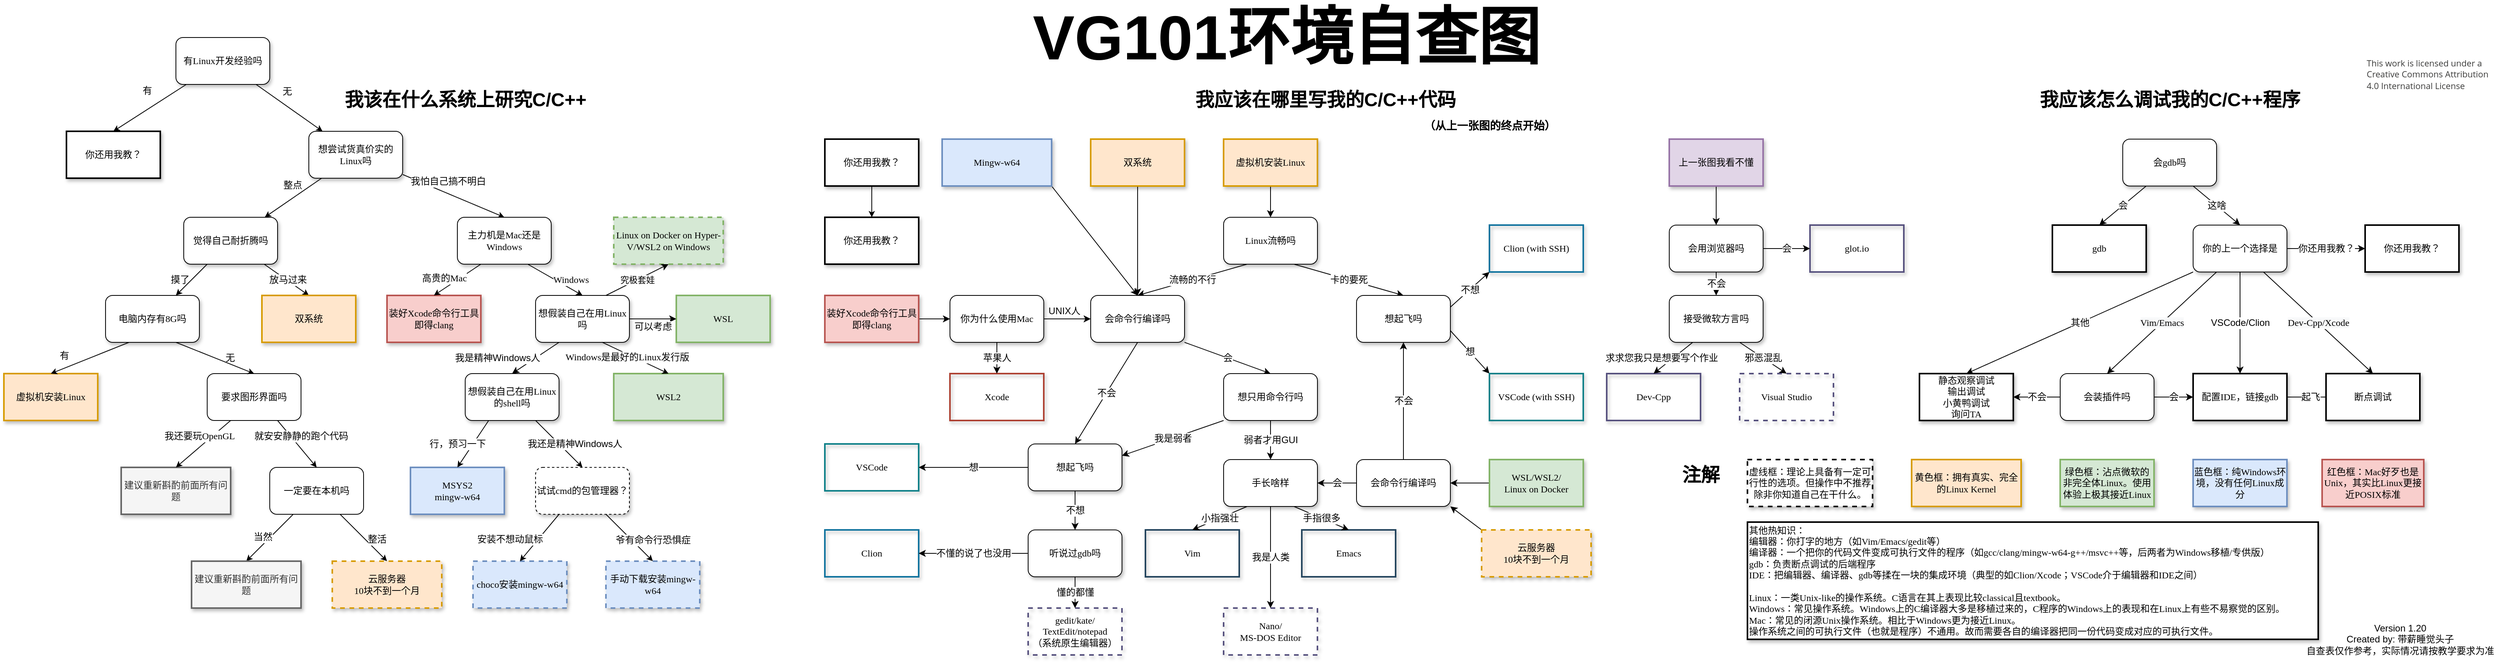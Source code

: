 <mxfile version="14.7.6" type="github">
  <diagram name="Page-1" id="10a91c8b-09ff-31b1-d368-03940ed4cc9e">
    <mxGraphModel dx="2062" dy="1162" grid="1" gridSize="10" guides="1" tooltips="1" connect="1" arrows="1" fold="1" page="1" pageScale="1" pageWidth="1100" pageHeight="850" background="none" math="0" shadow="0">
      <root>
        <mxCell id="0" />
        <mxCell id="1" parent="0" />
        <mxCell id="62893188c0fa7362-1" value="有Linux开发经验吗" style="whiteSpace=wrap;html=1;rounded=1;shadow=1;labelBackgroundColor=none;strokeWidth=1;fontFamily=Verdana;fontSize=12;align=center;" parent="1" vertex="1">
          <mxGeometry x="320" y="50" width="120" height="60" as="geometry" />
        </mxCell>
        <mxCell id="62893188c0fa7362-2" value="想尝试货真价实的Linux吗" style="whiteSpace=wrap;html=1;rounded=1;shadow=1;labelBackgroundColor=none;strokeWidth=1;fontFamily=Verdana;fontSize=12;align=center;" parent="1" vertex="1">
          <mxGeometry x="490" y="170" width="120" height="60" as="geometry" />
        </mxCell>
        <mxCell id="62893188c0fa7362-4" value="有" style="rounded=0;html=1;labelBackgroundColor=none;startArrow=none;startFill=0;startSize=5;endArrow=classic;endFill=1;endSize=5;jettySize=auto;orthogonalLoop=1;strokeWidth=1;fontFamily=Verdana;fontSize=12;entryX=0.5;entryY=0;entryDx=0;entryDy=0;" parent="1" source="62893188c0fa7362-1" target="62893188c0fa7362-10" edge="1">
          <mxGeometry x="-0.158" y="-20" relative="1" as="geometry">
            <mxPoint as="offset" />
            <mxPoint x="797.5" y="170" as="targetPoint" />
          </mxGeometry>
        </mxCell>
        <mxCell id="62893188c0fa7362-5" value="无" style="rounded=0;html=1;labelBackgroundColor=none;startArrow=none;startFill=0;startSize=5;endArrow=classic;endFill=1;endSize=5;jettySize=auto;orthogonalLoop=1;strokeWidth=1;fontFamily=Verdana;fontSize=12;" parent="1" source="62893188c0fa7362-1" target="62893188c0fa7362-2" edge="1">
          <mxGeometry x="-0.282" y="15" relative="1" as="geometry">
            <mxPoint as="offset" />
          </mxGeometry>
        </mxCell>
        <mxCell id="62893188c0fa7362-8" value="觉得自己耐折腾吗" style="whiteSpace=wrap;html=1;rounded=1;shadow=1;labelBackgroundColor=none;strokeWidth=1;fontFamily=Verdana;fontSize=12;align=center;" parent="1" vertex="1">
          <mxGeometry x="330" y="280" width="120" height="60" as="geometry" />
        </mxCell>
        <mxCell id="62893188c0fa7362-9" value="想假装自己在用Linux吗" style="whiteSpace=wrap;html=1;rounded=1;shadow=1;labelBackgroundColor=none;strokeWidth=1;fontFamily=Verdana;fontSize=12;align=center;" parent="1" vertex="1">
          <mxGeometry x="780" y="380" width="120" height="60" as="geometry" />
        </mxCell>
        <mxCell id="62893188c0fa7362-10" value="你还用我教？" style="whiteSpace=wrap;html=1;rounded=0;shadow=1;labelBackgroundColor=none;strokeWidth=2;fontFamily=Verdana;fontSize=12;align=center;" parent="1" vertex="1">
          <mxGeometry x="180" y="170" width="120" height="60" as="geometry" />
        </mxCell>
        <mxCell id="62893188c0fa7362-13" value="电脑内存有8G吗" style="whiteSpace=wrap;html=1;rounded=1;shadow=1;labelBackgroundColor=none;strokeWidth=1;fontFamily=Verdana;fontSize=12;align=center;" parent="1" vertex="1">
          <mxGeometry x="230" y="380" width="120" height="60" as="geometry" />
        </mxCell>
        <mxCell id="62893188c0fa7362-14" value="整点" style="rounded=0;html=1;labelBackgroundColor=none;startArrow=none;startFill=0;startSize=5;endArrow=classic;endFill=1;endSize=5;jettySize=auto;orthogonalLoop=1;strokeWidth=1;fontFamily=Verdana;fontSize=12;" parent="1" source="62893188c0fa7362-2" target="62893188c0fa7362-8" edge="1">
          <mxGeometry x="-0.2" y="-14" relative="1" as="geometry">
            <mxPoint as="offset" />
          </mxGeometry>
        </mxCell>
        <mxCell id="62893188c0fa7362-15" value="我怕自己搞不明白" style="rounded=0;html=1;labelBackgroundColor=#ffffff;startArrow=none;startFill=0;startSize=5;endArrow=classic;endFill=1;endSize=5;jettySize=auto;orthogonalLoop=1;strokeWidth=1;fontFamily=Verdana;fontSize=12;entryX=0.5;entryY=0;entryDx=0;entryDy=0;" parent="1" source="62893188c0fa7362-2" target="dTQzaYrNsaCDTHYlriAC-33" edge="1">
          <mxGeometry x="-0.2" y="14" relative="1" as="geometry">
            <mxPoint as="offset" />
            <mxPoint x="690" y="270" as="targetPoint" />
          </mxGeometry>
        </mxCell>
        <mxCell id="62893188c0fa7362-18" value="放马过来" style="rounded=0;html=1;labelBackgroundColor=#ffffff;startArrow=none;startFill=0;startSize=5;endArrow=classic;endFill=1;endSize=5;jettySize=auto;orthogonalLoop=1;strokeWidth=1;fontFamily=Verdana;fontSize=12;entryX=0.5;entryY=0;entryDx=0;entryDy=0;" parent="1" source="62893188c0fa7362-8" target="62893188c0fa7362-21" edge="1">
          <mxGeometry x="0.032" y="1" relative="1" as="geometry">
            <mxPoint as="offset" />
            <mxPoint x="261.739" y="395" as="targetPoint" />
          </mxGeometry>
        </mxCell>
        <mxCell id="62893188c0fa7362-19" value="摸了" style="rounded=0;html=1;labelBackgroundColor=none;startArrow=none;startFill=0;startSize=5;endArrow=classic;endFill=1;endSize=5;jettySize=auto;orthogonalLoop=1;strokeWidth=1;fontFamily=Verdana;fontSize=12;" parent="1" source="62893188c0fa7362-8" target="62893188c0fa7362-13" edge="1">
          <mxGeometry x="0.373" y="-11" relative="1" as="geometry">
            <mxPoint as="offset" />
          </mxGeometry>
        </mxCell>
        <mxCell id="62893188c0fa7362-21" value="双系统" style="whiteSpace=wrap;html=1;rounded=0;shadow=1;labelBackgroundColor=none;strokeWidth=2;fontFamily=Verdana;fontSize=12;align=center;fillColor=#ffe6cc;strokeColor=#d79b00;" parent="1" vertex="1">
          <mxGeometry x="430" y="380" width="120" height="60" as="geometry" />
        </mxCell>
        <mxCell id="62893188c0fa7362-22" value="虚拟机安装Linux" style="whiteSpace=wrap;html=1;rounded=0;shadow=1;labelBackgroundColor=none;strokeWidth=2;fontFamily=Verdana;fontSize=12;align=center;fillColor=#ffe6cc;strokeColor=#d79b00;" parent="1" vertex="1">
          <mxGeometry x="100" y="480" width="120" height="60" as="geometry" />
        </mxCell>
        <mxCell id="62893188c0fa7362-23" value="Linux on Docker on Hyper-V/WSL2 on Windows" style="whiteSpace=wrap;html=1;rounded=0;shadow=1;labelBackgroundColor=none;strokeWidth=2;fontFamily=Verdana;fontSize=12;align=center;fillColor=#d5e8d4;strokeColor=#82b366;dashed=1;" parent="1" vertex="1">
          <mxGeometry x="880" y="280" width="140" height="60" as="geometry" />
        </mxCell>
        <mxCell id="62893188c0fa7362-26" value="有" style="rounded=0;html=1;labelBackgroundColor=none;startArrow=none;startFill=0;startSize=5;endArrow=classic;endFill=1;endSize=5;jettySize=auto;orthogonalLoop=1;strokeWidth=1;fontFamily=Verdana;fontSize=12;entryX=0.5;entryY=0;entryDx=0;entryDy=0;exitX=0.25;exitY=1;exitDx=0;exitDy=0;" parent="1" source="62893188c0fa7362-13" target="62893188c0fa7362-22" edge="1">
          <mxGeometry x="0.547" y="-15" relative="1" as="geometry">
            <mxPoint as="offset" />
            <mxPoint x="70" y="470" as="targetPoint" />
          </mxGeometry>
        </mxCell>
        <mxCell id="62893188c0fa7362-27" value="就安安静静的跑个代码" style="rounded=0;html=1;labelBackgroundColor=#ffffff;startArrow=none;startFill=0;startSize=5;endArrow=classic;endFill=1;endSize=5;jettySize=auto;orthogonalLoop=1;strokeWidth=1;fontFamily=Verdana;fontSize=12;entryX=0.5;entryY=0;entryDx=0;entryDy=0;exitX=0.75;exitY=1;exitDx=0;exitDy=0;" parent="1" source="dTQzaYrNsaCDTHYlriAC-2" target="dTQzaYrNsaCDTHYlriAC-39" edge="1">
          <mxGeometry x="-0.115" y="10" relative="1" as="geometry">
            <mxPoint as="offset" />
          </mxGeometry>
        </mxCell>
        <mxCell id="dTQzaYrNsaCDTHYlriAC-2" value="&lt;span style=&quot;font-family: verdana; font-size: 12px;&quot;&gt;要求图形界面吗&lt;/span&gt;" style="rounded=1;whiteSpace=wrap;html=1;fontSize=12;" parent="1" vertex="1">
          <mxGeometry x="360" y="480" width="120" height="60" as="geometry" />
        </mxCell>
        <mxCell id="dTQzaYrNsaCDTHYlriAC-4" value="无" style="rounded=0;html=1;labelBackgroundColor=none;startArrow=none;startFill=0;startSize=5;endArrow=classic;endFill=1;endSize=5;jettySize=auto;orthogonalLoop=1;strokeWidth=1;fontFamily=Verdana;fontSize=12;exitX=0.75;exitY=1;exitDx=0;exitDy=0;entryX=0.5;entryY=0;entryDx=0;entryDy=0;" parent="1" source="62893188c0fa7362-13" target="dTQzaYrNsaCDTHYlriAC-2" edge="1">
          <mxGeometry x="0.323" y="7" relative="1" as="geometry">
            <mxPoint as="offset" />
            <mxPoint x="370" y="550" as="sourcePoint" />
            <mxPoint x="330" y="590" as="targetPoint" />
          </mxGeometry>
        </mxCell>
        <mxCell id="dTQzaYrNsaCDTHYlriAC-5" value="建议重新斟酌前面所有问题" style="whiteSpace=wrap;html=1;rounded=0;shadow=1;labelBackgroundColor=none;strokeWidth=2;fontFamily=Verdana;fontSize=12;align=center;fillColor=#f5f5f5;strokeColor=#666666;fontColor=#333333;" parent="1" vertex="1">
          <mxGeometry x="250" y="600" width="140" height="60" as="geometry" />
        </mxCell>
        <mxCell id="dTQzaYrNsaCDTHYlriAC-7" value="我还要玩OpenGL" style="rounded=0;html=1;labelBackgroundColor=#ffffff;startArrow=none;startFill=0;startSize=5;endArrow=classic;endFill=1;endSize=5;jettySize=auto;orthogonalLoop=1;strokeWidth=1;fontFamily=Verdana;fontSize=12;entryX=0.5;entryY=0;entryDx=0;entryDy=0;exitX=0.25;exitY=1;exitDx=0;exitDy=0;" parent="1" source="dTQzaYrNsaCDTHYlriAC-2" target="dTQzaYrNsaCDTHYlriAC-5" edge="1">
          <mxGeometry x="-0.059" y="-11" relative="1" as="geometry">
            <mxPoint as="offset" />
            <mxPoint x="370" y="550" as="sourcePoint" />
            <mxPoint x="400" y="490" as="targetPoint" />
          </mxGeometry>
        </mxCell>
        <mxCell id="dTQzaYrNsaCDTHYlriAC-8" value="WSL" style="whiteSpace=wrap;html=1;rounded=0;shadow=1;labelBackgroundColor=none;strokeWidth=2;fontFamily=Verdana;fontSize=12;align=center;fillColor=#d5e8d4;strokeColor=#82b366;" parent="1" vertex="1">
          <mxGeometry x="960" y="380" width="120" height="60" as="geometry" />
        </mxCell>
        <mxCell id="dTQzaYrNsaCDTHYlriAC-10" value="想假装自己在用Linux的shell吗" style="whiteSpace=wrap;html=1;rounded=1;shadow=1;labelBackgroundColor=none;strokeWidth=1;fontFamily=Verdana;fontSize=12;align=center;" parent="1" vertex="1">
          <mxGeometry x="690" y="480" width="120" height="60" as="geometry" />
        </mxCell>
        <mxCell id="dTQzaYrNsaCDTHYlriAC-11" value="choco安装mingw-w64" style="whiteSpace=wrap;html=1;rounded=0;shadow=1;labelBackgroundColor=none;strokeWidth=2;fontFamily=Verdana;fontSize=12;align=center;fillColor=#dae8fc;strokeColor=#6c8ebf;dashed=1;" parent="1" vertex="1">
          <mxGeometry x="700" y="720" width="120" height="60" as="geometry" />
        </mxCell>
        <mxCell id="dTQzaYrNsaCDTHYlriAC-12" value="MSYS2&lt;br style=&quot;font-size: 12px;&quot;&gt;mingw-w64" style="whiteSpace=wrap;html=1;rounded=0;shadow=1;labelBackgroundColor=none;strokeWidth=2;fontFamily=Verdana;fontSize=12;align=center;fillColor=#dae8fc;strokeColor=#6c8ebf;" parent="1" vertex="1">
          <mxGeometry x="620" y="600" width="120" height="60" as="geometry" />
        </mxCell>
        <mxCell id="dTQzaYrNsaCDTHYlriAC-13" value="试试cmd的包管理器？" style="whiteSpace=wrap;html=1;rounded=1;shadow=1;labelBackgroundColor=none;strokeWidth=1;fontFamily=Verdana;fontSize=12;align=center;dashed=1;" parent="1" vertex="1">
          <mxGeometry x="780" y="600" width="120" height="60" as="geometry" />
        </mxCell>
        <mxCell id="dTQzaYrNsaCDTHYlriAC-14" value="手动下载安装mingw-w64" style="whiteSpace=wrap;html=1;rounded=0;shadow=1;labelBackgroundColor=none;strokeWidth=2;fontFamily=Verdana;fontSize=12;align=center;fillColor=#dae8fc;strokeColor=#6c8ebf;dashed=1;" parent="1" vertex="1">
          <mxGeometry x="870" y="720" width="120" height="60" as="geometry" />
        </mxCell>
        <mxCell id="dTQzaYrNsaCDTHYlriAC-16" value="我是精神Windows人" style="endArrow=classic;html=1;entryX=0.5;entryY=0;entryDx=0;entryDy=0;fontSize=12;endFill=1;exitX=0.25;exitY=1;exitDx=0;exitDy=0;" parent="1" source="62893188c0fa7362-9" target="dTQzaYrNsaCDTHYlriAC-10" edge="1">
          <mxGeometry x="1" y="-28" width="50" height="50" relative="1" as="geometry">
            <mxPoint x="760" y="430" as="sourcePoint" />
            <mxPoint x="840" y="440" as="targetPoint" />
            <mxPoint x="-4" y="3" as="offset" />
          </mxGeometry>
        </mxCell>
        <mxCell id="dTQzaYrNsaCDTHYlriAC-21" value="可以考虑" style="endArrow=classic;html=1;entryX=0;entryY=0.5;entryDx=0;entryDy=0;fontSize=12;endFill=1;exitX=1;exitY=0.5;exitDx=0;exitDy=0;" parent="1" source="62893188c0fa7362-9" target="dTQzaYrNsaCDTHYlriAC-8" edge="1">
          <mxGeometry y="-10" width="50" height="50" relative="1" as="geometry">
            <mxPoint x="930" y="350" as="sourcePoint" />
            <mxPoint x="850" y="450" as="targetPoint" />
            <mxPoint as="offset" />
          </mxGeometry>
        </mxCell>
        <mxCell id="dTQzaYrNsaCDTHYlriAC-23" value="行，预习一下" style="rounded=0;html=1;labelBackgroundColor=#ffffff;startArrow=none;startFill=0;startSize=5;endArrow=classic;endFill=1;endSize=5;jettySize=auto;orthogonalLoop=1;strokeWidth=1;fontFamily=Verdana;fontSize=12;exitX=0.25;exitY=1;exitDx=0;exitDy=0;entryX=0.5;entryY=0;entryDx=0;entryDy=0;" parent="1" source="dTQzaYrNsaCDTHYlriAC-10" target="dTQzaYrNsaCDTHYlriAC-12" edge="1">
          <mxGeometry x="0.308" y="-17" relative="1" as="geometry">
            <mxPoint as="offset" />
            <mxPoint x="753.638" y="540" as="sourcePoint" />
            <mxPoint x="840.002" y="590" as="targetPoint" />
          </mxGeometry>
        </mxCell>
        <mxCell id="dTQzaYrNsaCDTHYlriAC-25" value="&lt;span style=&quot;font-family: &amp;#34;helvetica&amp;#34; ; font-size: 12px&quot;&gt;我还是精神Windows人&lt;/span&gt;" style="rounded=0;html=1;labelBackgroundColor=#ffffff;startArrow=none;startFill=0;startSize=5;endArrow=classic;endFill=1;endSize=5;jettySize=auto;orthogonalLoop=1;strokeWidth=1;fontFamily=Verdana;fontSize=12;exitX=0.75;exitY=1;exitDx=0;exitDy=0;entryX=0.5;entryY=0;entryDx=0;entryDy=0;" parent="1" source="dTQzaYrNsaCDTHYlriAC-10" target="dTQzaYrNsaCDTHYlriAC-13" edge="1">
          <mxGeometry x="0.333" y="14" relative="1" as="geometry">
            <mxPoint as="offset" />
            <mxPoint x="770" y="550" as="sourcePoint" />
            <mxPoint x="700" y="590" as="targetPoint" />
          </mxGeometry>
        </mxCell>
        <mxCell id="dTQzaYrNsaCDTHYlriAC-26" value="安装不想动鼠标" style="rounded=0;html=1;labelBackgroundColor=#ffffff;startArrow=none;startFill=0;startSize=5;endArrow=classic;endFill=1;endSize=5;jettySize=auto;orthogonalLoop=1;strokeWidth=1;fontFamily=Verdana;fontSize=12;exitX=0.25;exitY=1;exitDx=0;exitDy=0;entryX=0.5;entryY=0;entryDx=0;entryDy=0;" parent="1" source="dTQzaYrNsaCDTHYlriAC-13" target="dTQzaYrNsaCDTHYlriAC-11" edge="1">
          <mxGeometry x="0.667" y="-28" relative="1" as="geometry">
            <mxPoint as="offset" />
            <mxPoint x="472.5" y="670" as="sourcePoint" />
            <mxPoint x="417.5" y="730" as="targetPoint" />
          </mxGeometry>
        </mxCell>
        <mxCell id="dTQzaYrNsaCDTHYlriAC-30" value="爷有命令行恐惧症" style="rounded=0;html=1;labelBackgroundColor=#ffffff;startArrow=none;startFill=0;startSize=5;endArrow=classic;endFill=1;endSize=5;jettySize=auto;orthogonalLoop=1;strokeWidth=1;fontFamily=Verdana;fontSize=12;exitX=0.75;exitY=1;exitDx=0;exitDy=0;entryX=0.5;entryY=0;entryDx=0;entryDy=0;" parent="1" source="dTQzaYrNsaCDTHYlriAC-13" target="dTQzaYrNsaCDTHYlriAC-14" edge="1">
          <mxGeometry x="0.538" y="19" relative="1" as="geometry">
            <mxPoint as="offset" />
            <mxPoint x="860" y="670" as="sourcePoint" />
            <mxPoint x="790" y="730" as="targetPoint" />
          </mxGeometry>
        </mxCell>
        <mxCell id="dTQzaYrNsaCDTHYlriAC-33" value="&lt;span style=&quot;font-size: 12px&quot;&gt;主力机是Mac还是Windows&lt;/span&gt;" style="whiteSpace=wrap;html=1;rounded=1;shadow=1;labelBackgroundColor=none;strokeWidth=1;fontFamily=Verdana;fontSize=12;align=center;" parent="1" vertex="1">
          <mxGeometry x="680" y="280" width="120" height="60" as="geometry" />
        </mxCell>
        <mxCell id="dTQzaYrNsaCDTHYlriAC-35" value="Windows" style="rounded=0;html=1;labelBackgroundColor=#ffffff;startArrow=none;startFill=0;startSize=5;endArrow=classic;endFill=1;endSize=5;jettySize=auto;orthogonalLoop=1;strokeWidth=1;fontFamily=Verdana;fontSize=12;entryX=0.5;entryY=0;entryDx=0;entryDy=0;exitX=0.75;exitY=1;exitDx=0;exitDy=0;" parent="1" source="dTQzaYrNsaCDTHYlriAC-33" target="62893188c0fa7362-9" edge="1">
          <mxGeometry x="0.45" y="9" relative="1" as="geometry">
            <mxPoint y="-1" as="offset" />
            <mxPoint x="612.5" y="240" as="sourcePoint" />
            <mxPoint x="700" y="290" as="targetPoint" />
          </mxGeometry>
        </mxCell>
        <mxCell id="dTQzaYrNsaCDTHYlriAC-36" value="装好Xcode命令行工具即得clang" style="whiteSpace=wrap;html=1;rounded=0;shadow=1;labelBackgroundColor=none;strokeWidth=2;fontFamily=Verdana;fontSize=12;align=center;fillColor=#f8cecc;strokeColor=#b85450;" parent="1" vertex="1">
          <mxGeometry x="590" y="380" width="120" height="60" as="geometry" />
        </mxCell>
        <mxCell id="dTQzaYrNsaCDTHYlriAC-38" value="高贵的Mac" style="rounded=0;html=1;labelBackgroundColor=#ffffff;startArrow=none;startFill=0;startSize=5;endArrow=classic;endFill=1;endSize=5;jettySize=auto;orthogonalLoop=1;strokeWidth=1;fontFamily=Verdana;fontSize=12;exitX=0.25;exitY=1;exitDx=0;exitDy=0;entryX=0.5;entryY=0;entryDx=0;entryDy=0;" parent="1" source="dTQzaYrNsaCDTHYlriAC-33" target="dTQzaYrNsaCDTHYlriAC-36" edge="1">
          <mxGeometry x="0.373" y="-11" relative="1" as="geometry">
            <mxPoint as="offset" />
            <mxPoint x="363" y="350" as="sourcePoint" />
            <mxPoint x="327" y="390" as="targetPoint" />
          </mxGeometry>
        </mxCell>
        <mxCell id="dTQzaYrNsaCDTHYlriAC-39" value="&lt;font face=&quot;verdana&quot; style=&quot;font-size: 12px;&quot;&gt;一定要在本机吗&lt;/font&gt;" style="rounded=1;whiteSpace=wrap;html=1;fontSize=12;" parent="1" vertex="1">
          <mxGeometry x="440" y="600" width="120" height="60" as="geometry" />
        </mxCell>
        <mxCell id="dTQzaYrNsaCDTHYlriAC-41" value="当然" style="rounded=0;html=1;labelBackgroundColor=#ffffff;startArrow=none;startFill=0;startSize=5;endArrow=classic;endFill=1;endSize=5;jettySize=auto;orthogonalLoop=1;strokeWidth=1;fontFamily=Verdana;fontSize=12;entryX=0.5;entryY=0;entryDx=0;entryDy=0;exitX=0.25;exitY=1;exitDx=0;exitDy=0;" parent="1" source="dTQzaYrNsaCDTHYlriAC-39" target="Yzs_CSFPA0RGRj6L7Y9_-1" edge="1">
          <mxGeometry x="0.122" y="-7" relative="1" as="geometry">
            <mxPoint as="offset" />
            <mxPoint x="440" y="663" as="sourcePoint" />
            <mxPoint x="440" y="730" as="targetPoint" />
          </mxGeometry>
        </mxCell>
        <mxCell id="dTQzaYrNsaCDTHYlriAC-42" value="云服务器&lt;br style=&quot;font-size: 12px;&quot;&gt;10块不到一个月" style="whiteSpace=wrap;html=1;rounded=0;shadow=1;labelBackgroundColor=none;strokeWidth=2;fontFamily=Verdana;fontSize=12;align=center;fillColor=#ffe6cc;strokeColor=#d79b00;dashed=1;" parent="1" vertex="1">
          <mxGeometry x="520" y="720" width="140" height="60" as="geometry" />
        </mxCell>
        <mxCell id="dTQzaYrNsaCDTHYlriAC-44" value="整活" style="rounded=0;html=1;labelBackgroundColor=#ffffff;startArrow=none;startFill=0;startSize=5;endArrow=classic;endFill=1;endSize=5;jettySize=auto;orthogonalLoop=1;strokeWidth=1;fontFamily=Verdana;fontSize=12;exitX=0.75;exitY=1;exitDx=0;exitDy=0;entryX=0.5;entryY=0;entryDx=0;entryDy=0;" parent="1" source="dTQzaYrNsaCDTHYlriAC-39" target="dTQzaYrNsaCDTHYlriAC-42" edge="1">
          <mxGeometry x="0.294" y="10" relative="1" as="geometry">
            <mxPoint x="1" as="offset" />
            <mxPoint x="650" y="550" as="sourcePoint" />
            <mxPoint x="730" y="610" as="targetPoint" />
          </mxGeometry>
        </mxCell>
        <mxCell id="dTQzaYrNsaCDTHYlriAC-57" value="WSL2" style="whiteSpace=wrap;html=1;rounded=0;shadow=1;labelBackgroundColor=none;strokeWidth=2;fontFamily=Verdana;fontSize=12;align=center;fillColor=#d5e8d4;strokeColor=#82b366;" parent="1" vertex="1">
          <mxGeometry x="880" y="480" width="140" height="60" as="geometry" />
        </mxCell>
        <mxCell id="dTQzaYrNsaCDTHYlriAC-59" value="Windows是最好的Linux发行版" style="rounded=0;html=1;labelBackgroundColor=#ffffff;startArrow=none;startFill=0;startSize=5;endArrow=classic;endFill=1;endSize=5;jettySize=auto;orthogonalLoop=1;strokeWidth=1;fontFamily=Verdana;fontSize=12;entryX=0.5;entryY=0;entryDx=0;entryDy=0;exitX=0.706;exitY=0.994;exitDx=0;exitDy=0;exitPerimeter=0;" parent="1" source="62893188c0fa7362-9" target="dTQzaYrNsaCDTHYlriAC-57" edge="1">
          <mxGeometry x="-0.2" y="-4" relative="1" as="geometry">
            <mxPoint as="offset" />
            <mxPoint x="850" y="470" as="sourcePoint" />
            <mxPoint x="850" y="390" as="targetPoint" />
          </mxGeometry>
        </mxCell>
        <mxCell id="dTQzaYrNsaCDTHYlriAC-60" value="&lt;font style=&quot;font-size: 80px&quot;&gt;VG101环境自查图&lt;/font&gt;" style="text;strokeColor=none;fillColor=none;html=1;fontSize=40;fontStyle=1;verticalAlign=middle;align=center;" parent="1" vertex="1">
          <mxGeometry x="1600" y="30" width="280" height="40" as="geometry" />
        </mxCell>
        <mxCell id="dTQzaYrNsaCDTHYlriAC-61" value="我该在什么系统上研究C/C++" style="text;strokeColor=none;fillColor=none;html=1;fontSize=24;fontStyle=1;verticalAlign=middle;align=center;" parent="1" vertex="1">
          <mxGeometry x="640" y="110" width="100" height="40" as="geometry" />
        </mxCell>
        <mxCell id="dTQzaYrNsaCDTHYlriAC-62" value="我应该在哪里写我的C/C++代码" style="text;strokeColor=none;fillColor=none;html=1;fontSize=24;fontStyle=1;verticalAlign=middle;align=center;" parent="1" vertex="1">
          <mxGeometry x="1740" y="110" width="100" height="40" as="geometry" />
        </mxCell>
        <mxCell id="dTQzaYrNsaCDTHYlriAC-63" value="Clion (with SSH)" style="whiteSpace=wrap;html=1;rounded=0;shadow=1;labelBackgroundColor=none;strokeWidth=2;fontFamily=Verdana;fontSize=12;align=center;strokeColor=#10739e;fillColor=none;" parent="1" vertex="1">
          <mxGeometry x="2000" y="290" width="120" height="60" as="geometry" />
        </mxCell>
        <mxCell id="dTQzaYrNsaCDTHYlriAC-64" value="Visual Studio" style="whiteSpace=wrap;html=1;rounded=0;shadow=1;labelBackgroundColor=none;strokeWidth=2;fontFamily=Verdana;fontSize=12;align=center;strokeColor=#56517e;fillColor=none;dashed=1;" parent="1" vertex="1">
          <mxGeometry x="2320" y="480" width="120" height="60" as="geometry" />
        </mxCell>
        <mxCell id="dTQzaYrNsaCDTHYlriAC-65" style="edgeStyle=none;shape=link;rounded=0;orthogonalLoop=1;jettySize=auto;html=1;exitX=0;exitY=0.5;exitDx=0;exitDy=0;labelBackgroundColor=#ffffff;fontSize=40;" parent="1" source="dTQzaYrNsaCDTHYlriAC-62" target="dTQzaYrNsaCDTHYlriAC-62" edge="1">
          <mxGeometry relative="1" as="geometry" />
        </mxCell>
        <mxCell id="dTQzaYrNsaCDTHYlriAC-111" value="不会" style="edgeStyle=none;rounded=0;orthogonalLoop=1;jettySize=auto;html=1;exitX=0.5;exitY=1;exitDx=0;exitDy=0;labelBackgroundColor=#ffffff;fontSize=12;endArrow=classic;endFill=1;entryX=0.5;entryY=0;entryDx=0;entryDy=0;" parent="1" source="dTQzaYrNsaCDTHYlriAC-79" target="dTQzaYrNsaCDTHYlriAC-112" edge="1">
          <mxGeometry relative="1" as="geometry">
            <mxPoint x="1500" y="480" as="targetPoint" />
          </mxGeometry>
        </mxCell>
        <mxCell id="dTQzaYrNsaCDTHYlriAC-66" value="VSCode" style="whiteSpace=wrap;html=1;rounded=0;shadow=1;labelBackgroundColor=none;strokeWidth=2;fontFamily=Verdana;fontSize=12;align=center;strokeColor=#0e8088;fillColor=none;" parent="1" vertex="1">
          <mxGeometry x="1150" y="570" width="120" height="60" as="geometry" />
        </mxCell>
        <mxCell id="dTQzaYrNsaCDTHYlriAC-67" value="Vim" style="whiteSpace=wrap;html=1;rounded=0;shadow=1;labelBackgroundColor=none;strokeWidth=2;fontFamily=Verdana;fontSize=12;align=center;strokeColor=#23445d;fillColor=none;" parent="1" vertex="1">
          <mxGeometry x="1560" y="680" width="120" height="60" as="geometry" />
        </mxCell>
        <mxCell id="dTQzaYrNsaCDTHYlriAC-68" value="Emacs" style="whiteSpace=wrap;html=1;rounded=0;shadow=1;labelBackgroundColor=none;strokeWidth=2;fontFamily=Verdana;fontSize=12;align=center;strokeColor=#23445d;fillColor=none;" parent="1" vertex="1">
          <mxGeometry x="1760" y="680" width="120" height="60" as="geometry" />
        </mxCell>
        <mxCell id="dTQzaYrNsaCDTHYlriAC-70" value="Nano/&lt;br&gt;MS-DOS Editor" style="whiteSpace=wrap;html=1;rounded=0;shadow=1;labelBackgroundColor=none;strokeWidth=2;fontFamily=Verdana;fontSize=12;align=center;strokeColor=#56517e;fillColor=none;dashed=1;" parent="1" vertex="1">
          <mxGeometry x="1660" y="780" width="120" height="60" as="geometry" />
        </mxCell>
        <mxCell id="dTQzaYrNsaCDTHYlriAC-73" value="Clion" style="whiteSpace=wrap;html=1;rounded=0;shadow=1;labelBackgroundColor=none;strokeWidth=2;fontFamily=Verdana;fontSize=12;align=center;strokeColor=#10739e;fillColor=none;" parent="1" vertex="1">
          <mxGeometry x="1150" y="680" width="120" height="60" as="geometry" />
        </mxCell>
        <mxCell id="dTQzaYrNsaCDTHYlriAC-74" value="Xcode" style="whiteSpace=wrap;html=1;rounded=0;shadow=1;labelBackgroundColor=none;strokeWidth=2;fontFamily=Verdana;fontSize=12;align=center;strokeColor=#ae4132;fillColor=none;" parent="1" vertex="1">
          <mxGeometry x="1310" y="480" width="120" height="60" as="geometry" />
        </mxCell>
        <mxCell id="dTQzaYrNsaCDTHYlriAC-75" value="Dev-Cpp" style="whiteSpace=wrap;html=1;rounded=0;shadow=1;labelBackgroundColor=none;strokeWidth=2;fontFamily=Verdana;fontSize=12;align=center;strokeColor=#56517e;fillColor=none;" parent="1" vertex="1">
          <mxGeometry x="2150" y="480" width="120" height="60" as="geometry" />
        </mxCell>
        <mxCell id="dTQzaYrNsaCDTHYlriAC-76" value="glot.io" style="whiteSpace=wrap;html=1;rounded=0;shadow=1;labelBackgroundColor=none;strokeWidth=2;fontFamily=Verdana;fontSize=12;align=center;strokeColor=#56517e;fillColor=none;" parent="1" vertex="1">
          <mxGeometry x="2410" y="290" width="120" height="60" as="geometry" />
        </mxCell>
        <mxCell id="dTQzaYrNsaCDTHYlriAC-97" value="流畅的不行" style="edgeStyle=none;rounded=0;orthogonalLoop=1;jettySize=auto;html=1;exitX=0.25;exitY=1;exitDx=0;exitDy=0;entryX=0.5;entryY=0;entryDx=0;entryDy=0;labelBackgroundColor=#ffffff;fontSize=12;endArrow=classic;endFill=1;" parent="1" source="dTQzaYrNsaCDTHYlriAC-77" target="dTQzaYrNsaCDTHYlriAC-79" edge="1">
          <mxGeometry relative="1" as="geometry" />
        </mxCell>
        <mxCell id="dTQzaYrNsaCDTHYlriAC-109" value="卡的要死" style="edgeStyle=none;rounded=0;orthogonalLoop=1;jettySize=auto;html=1;exitX=0.75;exitY=1;exitDx=0;exitDy=0;entryX=0.5;entryY=0;entryDx=0;entryDy=0;labelBackgroundColor=#ffffff;fontSize=12;endArrow=classic;endFill=1;" parent="1" source="dTQzaYrNsaCDTHYlriAC-77" target="dTQzaYrNsaCDTHYlriAC-108" edge="1">
          <mxGeometry relative="1" as="geometry" />
        </mxCell>
        <mxCell id="dTQzaYrNsaCDTHYlriAC-77" value="Linux流畅吗" style="whiteSpace=wrap;html=1;rounded=1;shadow=1;labelBackgroundColor=none;strokeWidth=1;fontFamily=Verdana;fontSize=12;align=center;" parent="1" vertex="1">
          <mxGeometry x="1660" y="280" width="120" height="60" as="geometry" />
        </mxCell>
        <mxCell id="dTQzaYrNsaCDTHYlriAC-101" value="会" style="edgeStyle=none;rounded=0;orthogonalLoop=1;jettySize=auto;html=1;exitX=1;exitY=1;exitDx=0;exitDy=0;entryX=0.5;entryY=0;entryDx=0;entryDy=0;labelBackgroundColor=#ffffff;fontSize=12;endArrow=classic;endFill=1;" parent="1" source="dTQzaYrNsaCDTHYlriAC-79" target="dTQzaYrNsaCDTHYlriAC-100" edge="1">
          <mxGeometry relative="1" as="geometry" />
        </mxCell>
        <mxCell id="dTQzaYrNsaCDTHYlriAC-79" value="会命令行编译吗" style="whiteSpace=wrap;html=1;rounded=1;shadow=1;labelBackgroundColor=none;strokeWidth=1;fontFamily=Verdana;fontSize=12;align=center;" parent="1" vertex="1">
          <mxGeometry x="1490" y="380" width="120" height="60" as="geometry" />
        </mxCell>
        <mxCell id="dTQzaYrNsaCDTHYlriAC-81" value="你还用我教？" style="whiteSpace=wrap;html=1;rounded=0;shadow=1;labelBackgroundColor=none;strokeWidth=2;fontFamily=Verdana;fontSize=12;align=center;" parent="1" vertex="1">
          <mxGeometry x="1150" y="180" width="120" height="60" as="geometry" />
        </mxCell>
        <mxCell id="dTQzaYrNsaCDTHYlriAC-82" value="你还用我教？" style="whiteSpace=wrap;html=1;rounded=0;shadow=1;labelBackgroundColor=none;strokeWidth=2;fontFamily=Verdana;fontSize=12;align=center;" parent="1" vertex="1">
          <mxGeometry x="1150" y="280" width="120" height="60" as="geometry" />
        </mxCell>
        <mxCell id="dTQzaYrNsaCDTHYlriAC-83" value="" style="rounded=0;html=1;labelBackgroundColor=none;startArrow=none;startFill=0;startSize=5;endArrow=classic;endFill=1;endSize=5;jettySize=auto;orthogonalLoop=1;strokeWidth=1;fontFamily=Verdana;fontSize=12;exitX=0.5;exitY=1;exitDx=0;exitDy=0;entryX=0.5;entryY=0;entryDx=0;entryDy=0;" parent="1" source="dTQzaYrNsaCDTHYlriAC-81" target="dTQzaYrNsaCDTHYlriAC-82" edge="1">
          <mxGeometry y="30" relative="1" as="geometry">
            <mxPoint as="offset" />
            <mxPoint x="1270" y="280" as="sourcePoint" />
            <mxPoint x="1355.0" y="340" as="targetPoint" />
          </mxGeometry>
        </mxCell>
        <mxCell id="dTQzaYrNsaCDTHYlriAC-98" style="edgeStyle=none;rounded=0;orthogonalLoop=1;jettySize=auto;html=1;exitX=0.5;exitY=1;exitDx=0;exitDy=0;entryX=0.5;entryY=0;entryDx=0;entryDy=0;labelBackgroundColor=#ffffff;fontSize=12;endArrow=classic;endFill=1;" parent="1" source="dTQzaYrNsaCDTHYlriAC-84" target="dTQzaYrNsaCDTHYlriAC-79" edge="1">
          <mxGeometry relative="1" as="geometry" />
        </mxCell>
        <mxCell id="dTQzaYrNsaCDTHYlriAC-84" value="双系统" style="whiteSpace=wrap;html=1;rounded=0;shadow=1;labelBackgroundColor=none;strokeWidth=2;fontFamily=Verdana;fontSize=12;align=center;fillColor=#ffe6cc;strokeColor=#d79b00;" parent="1" vertex="1">
          <mxGeometry x="1490" y="180" width="120" height="60" as="geometry" />
        </mxCell>
        <mxCell id="dTQzaYrNsaCDTHYlriAC-94" style="edgeStyle=none;rounded=0;orthogonalLoop=1;jettySize=auto;html=1;exitX=0.5;exitY=1;exitDx=0;exitDy=0;entryX=0.5;entryY=0;entryDx=0;entryDy=0;labelBackgroundColor=#ffffff;fontSize=40;endArrow=classic;endFill=1;" parent="1" source="dTQzaYrNsaCDTHYlriAC-86" target="dTQzaYrNsaCDTHYlriAC-77" edge="1">
          <mxGeometry relative="1" as="geometry" />
        </mxCell>
        <mxCell id="dTQzaYrNsaCDTHYlriAC-86" value="虚拟机安装Linux" style="whiteSpace=wrap;html=1;rounded=0;shadow=1;labelBackgroundColor=none;strokeWidth=2;fontFamily=Verdana;fontSize=12;align=center;fillColor=#ffe6cc;strokeColor=#d79b00;" parent="1" vertex="1">
          <mxGeometry x="1660" y="180" width="120" height="60" as="geometry" />
        </mxCell>
        <mxCell id="dTQzaYrNsaCDTHYlriAC-120" style="edgeStyle=none;rounded=0;orthogonalLoop=1;jettySize=auto;html=1;exitX=0;exitY=0;exitDx=0;exitDy=0;entryX=1;entryY=1;entryDx=0;entryDy=0;labelBackgroundColor=#ffffff;fontSize=12;endArrow=classic;endFill=1;" parent="1" source="dTQzaYrNsaCDTHYlriAC-87" target="dTQzaYrNsaCDTHYlriAC-127" edge="1">
          <mxGeometry relative="1" as="geometry" />
        </mxCell>
        <mxCell id="dTQzaYrNsaCDTHYlriAC-87" value="云服务器&lt;br style=&quot;font-size: 12px;&quot;&gt;10块不到一个月" style="whiteSpace=wrap;html=1;rounded=0;shadow=1;labelBackgroundColor=none;strokeWidth=2;fontFamily=Verdana;fontSize=12;align=center;fillColor=#ffe6cc;strokeColor=#d79b00;dashed=1;" parent="1" vertex="1">
          <mxGeometry x="1990" y="680" width="140" height="60" as="geometry" />
        </mxCell>
        <mxCell id="dTQzaYrNsaCDTHYlriAC-137" style="edgeStyle=none;rounded=0;orthogonalLoop=1;jettySize=auto;html=1;exitX=1;exitY=1;exitDx=0;exitDy=0;labelBackgroundColor=#ffffff;fontSize=12;endArrow=classic;endFill=1;entryX=0.5;entryY=0;entryDx=0;entryDy=0;" parent="1" source="dTQzaYrNsaCDTHYlriAC-88" target="dTQzaYrNsaCDTHYlriAC-79" edge="1">
          <mxGeometry relative="1" as="geometry">
            <mxPoint x="1550" y="390" as="targetPoint" />
          </mxGeometry>
        </mxCell>
        <mxCell id="dTQzaYrNsaCDTHYlriAC-88" value="Mingw-w64" style="whiteSpace=wrap;html=1;rounded=0;shadow=1;labelBackgroundColor=none;strokeWidth=2;fontFamily=Verdana;fontSize=12;align=center;fillColor=#dae8fc;strokeColor=#6c8ebf;" parent="1" vertex="1">
          <mxGeometry x="1300" y="180" width="140" height="60" as="geometry" />
        </mxCell>
        <mxCell id="dTQzaYrNsaCDTHYlriAC-122" style="edgeStyle=none;rounded=0;orthogonalLoop=1;jettySize=auto;html=1;exitX=1;exitY=0.5;exitDx=0;exitDy=0;entryX=0;entryY=0.5;entryDx=0;entryDy=0;labelBackgroundColor=#ffffff;fontSize=12;endArrow=classic;endFill=1;" parent="1" source="dTQzaYrNsaCDTHYlriAC-89" target="dTQzaYrNsaCDTHYlriAC-121" edge="1">
          <mxGeometry relative="1" as="geometry">
            <mxPoint x="1290" y="410" as="targetPoint" />
          </mxGeometry>
        </mxCell>
        <mxCell id="dTQzaYrNsaCDTHYlriAC-89" value="装好Xcode命令行工具即得clang" style="whiteSpace=wrap;html=1;rounded=0;shadow=1;labelBackgroundColor=none;strokeWidth=2;fontFamily=Verdana;fontSize=12;align=center;fillColor=#f8cecc;strokeColor=#b85450;" parent="1" vertex="1">
          <mxGeometry x="1150" y="380" width="120" height="60" as="geometry" />
        </mxCell>
        <mxCell id="dTQzaYrNsaCDTHYlriAC-131" style="edgeStyle=none;rounded=0;orthogonalLoop=1;jettySize=auto;html=1;exitX=0;exitY=0.5;exitDx=0;exitDy=0;entryX=1;entryY=0.5;entryDx=0;entryDy=0;labelBackgroundColor=#ffffff;fontSize=12;endArrow=classic;endFill=1;" parent="1" source="dTQzaYrNsaCDTHYlriAC-90" target="dTQzaYrNsaCDTHYlriAC-127" edge="1">
          <mxGeometry relative="1" as="geometry" />
        </mxCell>
        <mxCell id="dTQzaYrNsaCDTHYlriAC-90" value="WSL/WSL2/&lt;br&gt;Linux on Docker" style="whiteSpace=wrap;html=1;rounded=0;shadow=1;labelBackgroundColor=none;strokeWidth=2;fontFamily=Verdana;fontSize=12;align=center;fillColor=#d5e8d4;strokeColor=#82b366;" parent="1" vertex="1">
          <mxGeometry x="2000" y="590" width="120" height="60" as="geometry" />
        </mxCell>
        <mxCell id="dTQzaYrNsaCDTHYlriAC-93" value="&lt;font style=&quot;font-size: 12px&quot;&gt;邪恶混乱&lt;/font&gt;" style="edgeStyle=none;rounded=0;orthogonalLoop=1;jettySize=auto;html=1;exitX=0.75;exitY=1;exitDx=0;exitDy=0;entryX=0.5;entryY=0;entryDx=0;entryDy=0;labelBackgroundColor=#ffffff;fontSize=12;endArrow=classic;endFill=1;" parent="1" source="dTQzaYrNsaCDTHYlriAC-143" target="dTQzaYrNsaCDTHYlriAC-64" edge="1">
          <mxGeometry relative="1" as="geometry">
            <mxPoint x="2310" y="420" as="sourcePoint" />
          </mxGeometry>
        </mxCell>
        <mxCell id="dTQzaYrNsaCDTHYlriAC-106" value="弱者才用GUI" style="edgeStyle=none;rounded=0;orthogonalLoop=1;jettySize=auto;html=1;exitX=0.5;exitY=1;exitDx=0;exitDy=0;entryX=0.5;entryY=0;entryDx=0;entryDy=0;labelBackgroundColor=#ffffff;fontSize=12;endArrow=classic;endFill=1;" parent="1" source="dTQzaYrNsaCDTHYlriAC-100" target="dTQzaYrNsaCDTHYlriAC-102" edge="1">
          <mxGeometry relative="1" as="geometry" />
        </mxCell>
        <mxCell id="dTQzaYrNsaCDTHYlriAC-110" value="我是弱者" style="edgeStyle=none;rounded=0;orthogonalLoop=1;jettySize=auto;html=1;exitX=0;exitY=1;exitDx=0;exitDy=0;entryX=1;entryY=0.25;entryDx=0;entryDy=0;labelBackgroundColor=#ffffff;fontSize=12;endArrow=classic;endFill=1;" parent="1" source="dTQzaYrNsaCDTHYlriAC-100" target="dTQzaYrNsaCDTHYlriAC-112" edge="1">
          <mxGeometry relative="1" as="geometry" />
        </mxCell>
        <mxCell id="dTQzaYrNsaCDTHYlriAC-100" value="想只用命令行吗" style="whiteSpace=wrap;html=1;rounded=1;shadow=1;labelBackgroundColor=none;strokeWidth=1;fontFamily=Verdana;fontSize=12;align=center;" parent="1" vertex="1">
          <mxGeometry x="1660" y="480" width="120" height="60" as="geometry" />
        </mxCell>
        <mxCell id="dTQzaYrNsaCDTHYlriAC-103" value="小指强壮" style="edgeStyle=none;rounded=0;orthogonalLoop=1;jettySize=auto;html=1;exitX=0.25;exitY=1;exitDx=0;exitDy=0;entryX=0.5;entryY=0;entryDx=0;entryDy=0;labelBackgroundColor=#ffffff;fontSize=12;endArrow=classic;endFill=1;" parent="1" source="dTQzaYrNsaCDTHYlriAC-102" target="dTQzaYrNsaCDTHYlriAC-67" edge="1">
          <mxGeometry relative="1" as="geometry" />
        </mxCell>
        <mxCell id="dTQzaYrNsaCDTHYlriAC-104" value="手指很多" style="edgeStyle=none;rounded=0;orthogonalLoop=1;jettySize=auto;html=1;exitX=0.75;exitY=1;exitDx=0;exitDy=0;entryX=0.5;entryY=0;entryDx=0;entryDy=0;labelBackgroundColor=#ffffff;fontSize=12;endArrow=classic;endFill=1;" parent="1" source="dTQzaYrNsaCDTHYlriAC-102" target="dTQzaYrNsaCDTHYlriAC-68" edge="1">
          <mxGeometry relative="1" as="geometry" />
        </mxCell>
        <mxCell id="dTQzaYrNsaCDTHYlriAC-105" value="我是人类" style="edgeStyle=none;rounded=0;orthogonalLoop=1;jettySize=auto;html=1;exitX=0.5;exitY=1;exitDx=0;exitDy=0;entryX=0.5;entryY=0;entryDx=0;entryDy=0;labelBackgroundColor=#ffffff;fontSize=12;endArrow=classic;endFill=1;" parent="1" source="dTQzaYrNsaCDTHYlriAC-102" target="dTQzaYrNsaCDTHYlriAC-70" edge="1">
          <mxGeometry relative="1" as="geometry" />
        </mxCell>
        <mxCell id="dTQzaYrNsaCDTHYlriAC-102" value="手长啥样" style="whiteSpace=wrap;html=1;rounded=1;shadow=1;labelBackgroundColor=none;strokeWidth=1;fontFamily=Verdana;fontSize=12;align=center;" parent="1" vertex="1">
          <mxGeometry x="1660" y="590" width="120" height="60" as="geometry" />
        </mxCell>
        <mxCell id="dTQzaYrNsaCDTHYlriAC-117" value="想" style="edgeStyle=none;rounded=0;orthogonalLoop=1;jettySize=auto;html=1;exitX=1;exitY=0.75;exitDx=0;exitDy=0;entryX=0;entryY=0;entryDx=0;entryDy=0;labelBackgroundColor=#ffffff;fontSize=12;endArrow=classic;endFill=1;" parent="1" source="dTQzaYrNsaCDTHYlriAC-108" target="dTQzaYrNsaCDTHYlriAC-116" edge="1">
          <mxGeometry relative="1" as="geometry" />
        </mxCell>
        <mxCell id="dTQzaYrNsaCDTHYlriAC-118" value="不想" style="edgeStyle=none;rounded=0;orthogonalLoop=1;jettySize=auto;html=1;exitX=1;exitY=0.25;exitDx=0;exitDy=0;entryX=0;entryY=1;entryDx=0;entryDy=0;labelBackgroundColor=#ffffff;fontSize=12;endArrow=classic;endFill=1;" parent="1" source="dTQzaYrNsaCDTHYlriAC-108" target="dTQzaYrNsaCDTHYlriAC-63" edge="1">
          <mxGeometry relative="1" as="geometry" />
        </mxCell>
        <mxCell id="dTQzaYrNsaCDTHYlriAC-108" value="想起飞吗" style="whiteSpace=wrap;html=1;rounded=1;shadow=1;labelBackgroundColor=none;strokeWidth=1;fontFamily=Verdana;fontSize=12;align=center;" parent="1" vertex="1">
          <mxGeometry x="1830" y="380" width="120" height="60" as="geometry" />
        </mxCell>
        <mxCell id="dTQzaYrNsaCDTHYlriAC-113" value="想" style="edgeStyle=none;rounded=0;orthogonalLoop=1;jettySize=auto;html=1;exitX=0;exitY=0.5;exitDx=0;exitDy=0;entryX=1;entryY=0.5;entryDx=0;entryDy=0;labelBackgroundColor=#ffffff;fontSize=12;endArrow=classic;endFill=1;" parent="1" source="dTQzaYrNsaCDTHYlriAC-112" target="dTQzaYrNsaCDTHYlriAC-66" edge="1">
          <mxGeometry relative="1" as="geometry" />
        </mxCell>
        <mxCell id="dTQzaYrNsaCDTHYlriAC-115" value="不想" style="edgeStyle=none;rounded=0;orthogonalLoop=1;jettySize=auto;html=1;exitX=0.5;exitY=1;exitDx=0;exitDy=0;labelBackgroundColor=#ffffff;fontSize=12;endArrow=classic;endFill=1;entryX=0.5;entryY=0;entryDx=0;entryDy=0;" parent="1" source="dTQzaYrNsaCDTHYlriAC-112" target="dTQzaYrNsaCDTHYlriAC-133" edge="1">
          <mxGeometry relative="1" as="geometry">
            <mxPoint x="1430" y="620" as="targetPoint" />
          </mxGeometry>
        </mxCell>
        <mxCell id="dTQzaYrNsaCDTHYlriAC-112" value="想起飞吗" style="whiteSpace=wrap;html=1;rounded=1;shadow=1;labelBackgroundColor=none;strokeWidth=1;fontFamily=Verdana;fontSize=12;align=center;" parent="1" vertex="1">
          <mxGeometry x="1410" y="570" width="120" height="60" as="geometry" />
        </mxCell>
        <mxCell id="dTQzaYrNsaCDTHYlriAC-116" value="VSCode (with SSH)" style="whiteSpace=wrap;html=1;rounded=0;shadow=1;labelBackgroundColor=none;strokeWidth=2;fontFamily=Verdana;fontSize=12;align=center;strokeColor=#0e8088;fillColor=none;" parent="1" vertex="1">
          <mxGeometry x="2000" y="480" width="120" height="60" as="geometry" />
        </mxCell>
        <mxCell id="dTQzaYrNsaCDTHYlriAC-123" value="苹果人" style="edgeStyle=none;rounded=0;orthogonalLoop=1;jettySize=auto;html=1;exitX=0.5;exitY=1;exitDx=0;exitDy=0;entryX=0.5;entryY=0;entryDx=0;entryDy=0;labelBackgroundColor=#ffffff;fontSize=12;endArrow=classic;endFill=1;" parent="1" source="dTQzaYrNsaCDTHYlriAC-121" target="dTQzaYrNsaCDTHYlriAC-74" edge="1">
          <mxGeometry relative="1" as="geometry" />
        </mxCell>
        <mxCell id="dTQzaYrNsaCDTHYlriAC-126" value="UNIX人" style="edgeStyle=none;rounded=0;orthogonalLoop=1;jettySize=auto;html=1;exitX=1;exitY=0.5;exitDx=0;exitDy=0;entryX=0;entryY=0.5;entryDx=0;entryDy=0;labelBackgroundColor=#ffffff;fontSize=12;endArrow=classic;endFill=1;" parent="1" source="dTQzaYrNsaCDTHYlriAC-121" target="dTQzaYrNsaCDTHYlriAC-79" edge="1">
          <mxGeometry x="-0.143" y="10" relative="1" as="geometry">
            <mxPoint as="offset" />
          </mxGeometry>
        </mxCell>
        <mxCell id="dTQzaYrNsaCDTHYlriAC-121" value="你为什么使用Mac" style="whiteSpace=wrap;html=1;rounded=1;shadow=1;labelBackgroundColor=none;strokeWidth=1;fontFamily=Verdana;fontSize=12;align=center;" parent="1" vertex="1">
          <mxGeometry x="1310" y="380" width="120" height="60" as="geometry" />
        </mxCell>
        <mxCell id="dTQzaYrNsaCDTHYlriAC-129" value="会" style="edgeStyle=none;rounded=0;orthogonalLoop=1;jettySize=auto;html=1;exitX=0;exitY=0.5;exitDx=0;exitDy=0;entryX=1;entryY=0.5;entryDx=0;entryDy=0;labelBackgroundColor=#ffffff;fontSize=12;endArrow=classic;endFill=1;" parent="1" source="dTQzaYrNsaCDTHYlriAC-127" target="dTQzaYrNsaCDTHYlriAC-102" edge="1">
          <mxGeometry relative="1" as="geometry">
            <mxPoint x="1780" y="490" as="targetPoint" />
          </mxGeometry>
        </mxCell>
        <mxCell id="dTQzaYrNsaCDTHYlriAC-130" value="不会" style="edgeStyle=none;rounded=0;orthogonalLoop=1;jettySize=auto;html=1;exitX=0.5;exitY=0;exitDx=0;exitDy=0;entryX=0.5;entryY=1;entryDx=0;entryDy=0;labelBackgroundColor=#ffffff;fontSize=12;endArrow=classic;endFill=1;" parent="1" source="dTQzaYrNsaCDTHYlriAC-127" target="dTQzaYrNsaCDTHYlriAC-108" edge="1">
          <mxGeometry relative="1" as="geometry" />
        </mxCell>
        <mxCell id="dTQzaYrNsaCDTHYlriAC-127" value="会命令行编译吗" style="whiteSpace=wrap;html=1;rounded=1;shadow=1;labelBackgroundColor=none;strokeWidth=1;fontFamily=Verdana;fontSize=12;align=center;" parent="1" vertex="1">
          <mxGeometry x="1830" y="590" width="120" height="60" as="geometry" />
        </mxCell>
        <mxCell id="dTQzaYrNsaCDTHYlriAC-132" value="gedit/kate/&lt;br&gt;TextEdit/notepad&lt;br&gt;（系统原生编辑器）" style="whiteSpace=wrap;html=1;rounded=0;shadow=1;labelBackgroundColor=none;strokeWidth=2;fontFamily=Verdana;fontSize=12;align=center;strokeColor=#56517e;fillColor=none;dashed=1;" parent="1" vertex="1">
          <mxGeometry x="1410" y="780" width="120" height="60" as="geometry" />
        </mxCell>
        <mxCell id="dTQzaYrNsaCDTHYlriAC-134" value="懂的都懂" style="edgeStyle=none;rounded=0;orthogonalLoop=1;jettySize=auto;html=1;exitX=0.5;exitY=1;exitDx=0;exitDy=0;entryX=0.5;entryY=0;entryDx=0;entryDy=0;labelBackgroundColor=#ffffff;fontSize=12;endArrow=classic;endFill=1;" parent="1" source="dTQzaYrNsaCDTHYlriAC-133" target="dTQzaYrNsaCDTHYlriAC-132" edge="1">
          <mxGeometry relative="1" as="geometry" />
        </mxCell>
        <mxCell id="dTQzaYrNsaCDTHYlriAC-135" value="不懂的说了也没用" style="edgeStyle=none;rounded=0;orthogonalLoop=1;jettySize=auto;html=1;exitX=0;exitY=0.5;exitDx=0;exitDy=0;entryX=1;entryY=0.5;entryDx=0;entryDy=0;labelBackgroundColor=#ffffff;fontSize=12;endArrow=classic;endFill=1;" parent="1" source="dTQzaYrNsaCDTHYlriAC-133" target="dTQzaYrNsaCDTHYlriAC-73" edge="1">
          <mxGeometry relative="1" as="geometry" />
        </mxCell>
        <mxCell id="dTQzaYrNsaCDTHYlriAC-133" value="听说过gdb吗" style="whiteSpace=wrap;html=1;rounded=1;shadow=1;labelBackgroundColor=none;strokeWidth=1;fontFamily=Verdana;fontSize=12;align=center;" parent="1" vertex="1">
          <mxGeometry x="1410" y="680" width="120" height="60" as="geometry" />
        </mxCell>
        <mxCell id="dTQzaYrNsaCDTHYlriAC-142" style="edgeStyle=none;rounded=0;orthogonalLoop=1;jettySize=auto;html=1;exitX=0.5;exitY=1;exitDx=0;exitDy=0;entryX=0.5;entryY=0;entryDx=0;entryDy=0;labelBackgroundColor=#ffffff;fontSize=12;endArrow=classic;endFill=1;" parent="1" source="dTQzaYrNsaCDTHYlriAC-139" target="dTQzaYrNsaCDTHYlriAC-140" edge="1">
          <mxGeometry relative="1" as="geometry" />
        </mxCell>
        <mxCell id="dTQzaYrNsaCDTHYlriAC-139" value="上一张图我看不懂" style="whiteSpace=wrap;html=1;rounded=0;shadow=1;labelBackgroundColor=none;strokeWidth=2;fontFamily=Verdana;fontSize=12;align=center;fillColor=#e1d5e7;strokeColor=#9673a6;" parent="1" vertex="1">
          <mxGeometry x="2230" y="180" width="120" height="60" as="geometry" />
        </mxCell>
        <mxCell id="dTQzaYrNsaCDTHYlriAC-141" value="会" style="edgeStyle=none;rounded=0;orthogonalLoop=1;jettySize=auto;html=1;exitX=1;exitY=0.5;exitDx=0;exitDy=0;entryX=0;entryY=0.5;entryDx=0;entryDy=0;labelBackgroundColor=#ffffff;fontSize=12;endArrow=classic;endFill=1;" parent="1" source="dTQzaYrNsaCDTHYlriAC-140" target="dTQzaYrNsaCDTHYlriAC-76" edge="1">
          <mxGeometry relative="1" as="geometry" />
        </mxCell>
        <mxCell id="dTQzaYrNsaCDTHYlriAC-145" value="不会" style="edgeStyle=none;rounded=0;orthogonalLoop=1;jettySize=auto;html=1;exitX=0.5;exitY=1;exitDx=0;exitDy=0;entryX=0.5;entryY=0;entryDx=0;entryDy=0;labelBackgroundColor=#ffffff;fontSize=12;endArrow=classic;endFill=1;" parent="1" source="dTQzaYrNsaCDTHYlriAC-140" target="dTQzaYrNsaCDTHYlriAC-143" edge="1">
          <mxGeometry relative="1" as="geometry" />
        </mxCell>
        <mxCell id="dTQzaYrNsaCDTHYlriAC-140" value="会用浏览器吗" style="whiteSpace=wrap;html=1;rounded=1;shadow=1;labelBackgroundColor=none;strokeWidth=1;fontFamily=Verdana;fontSize=12;align=center;" parent="1" vertex="1">
          <mxGeometry x="2230" y="290" width="120" height="60" as="geometry" />
        </mxCell>
        <mxCell id="dTQzaYrNsaCDTHYlriAC-144" value="求求您我只是想要写个作业" style="edgeStyle=none;rounded=0;orthogonalLoop=1;jettySize=auto;html=1;exitX=0.25;exitY=1;exitDx=0;exitDy=0;entryX=0.5;entryY=0;entryDx=0;entryDy=0;labelBackgroundColor=#ffffff;fontSize=12;endArrow=classic;endFill=1;" parent="1" source="dTQzaYrNsaCDTHYlriAC-143" target="dTQzaYrNsaCDTHYlriAC-75" edge="1">
          <mxGeometry x="0.366" y="-9" relative="1" as="geometry">
            <mxPoint as="offset" />
          </mxGeometry>
        </mxCell>
        <mxCell id="dTQzaYrNsaCDTHYlriAC-143" value="接受微软方言吗" style="whiteSpace=wrap;html=1;rounded=1;shadow=1;labelBackgroundColor=none;strokeWidth=1;fontFamily=Verdana;fontSize=12;align=center;" parent="1" vertex="1">
          <mxGeometry x="2230" y="380" width="120" height="60" as="geometry" />
        </mxCell>
        <mxCell id="dTQzaYrNsaCDTHYlriAC-147" value="我应该怎么调试我的C/C++程序" style="text;strokeColor=none;fillColor=none;html=1;fontSize=24;fontStyle=1;verticalAlign=middle;align=center;" parent="1" vertex="1">
          <mxGeometry x="2820" y="110" width="100" height="40" as="geometry" />
        </mxCell>
        <mxCell id="dTQzaYrNsaCDTHYlriAC-156" value="会" style="edgeStyle=none;rounded=0;orthogonalLoop=1;jettySize=auto;html=1;exitX=0.25;exitY=1;exitDx=0;exitDy=0;entryX=0.5;entryY=0;entryDx=0;entryDy=0;labelBackgroundColor=#ffffff;fontSize=12;endArrow=classic;endFill=1;" parent="1" source="dTQzaYrNsaCDTHYlriAC-148" target="dTQzaYrNsaCDTHYlriAC-151" edge="1">
          <mxGeometry relative="1" as="geometry" />
        </mxCell>
        <mxCell id="dTQzaYrNsaCDTHYlriAC-157" value="这啥" style="edgeStyle=none;rounded=0;orthogonalLoop=1;jettySize=auto;html=1;exitX=0.75;exitY=1;exitDx=0;exitDy=0;entryX=0.5;entryY=0;entryDx=0;entryDy=0;labelBackgroundColor=#ffffff;fontSize=12;endArrow=classic;endFill=1;" parent="1" source="dTQzaYrNsaCDTHYlriAC-148" target="dTQzaYrNsaCDTHYlriAC-149" edge="1">
          <mxGeometry relative="1" as="geometry" />
        </mxCell>
        <mxCell id="dTQzaYrNsaCDTHYlriAC-148" value="会gdb吗" style="whiteSpace=wrap;html=1;rounded=1;shadow=1;labelBackgroundColor=none;strokeWidth=1;fontFamily=Verdana;fontSize=12;align=center;" parent="1" vertex="1">
          <mxGeometry x="2810" y="180" width="120" height="60" as="geometry" />
        </mxCell>
        <mxCell id="dTQzaYrNsaCDTHYlriAC-159" value="&lt;span style=&quot;color: rgb(0 , 0 , 0) ; font-family: &amp;#34;verdana&amp;#34; ; font-size: 12px ; font-style: normal ; font-weight: 400 ; letter-spacing: normal ; text-align: center ; text-indent: 0px ; text-transform: none ; word-spacing: 0px ; background-color: rgb(248 , 249 , 250) ; display: inline ; float: none&quot;&gt;Dev-Cpp/Xcode&lt;/span&gt;" style="edgeStyle=none;rounded=0;orthogonalLoop=1;jettySize=auto;html=1;exitX=0.75;exitY=1;exitDx=0;exitDy=0;entryX=0.5;entryY=0;entryDx=0;entryDy=0;labelBackgroundColor=#ffffff;fontSize=12;endArrow=classic;endFill=1;" parent="1" source="dTQzaYrNsaCDTHYlriAC-149" target="dTQzaYrNsaCDTHYlriAC-163" edge="1">
          <mxGeometry relative="1" as="geometry">
            <mxPoint x="3170" y="320" as="targetPoint" />
          </mxGeometry>
        </mxCell>
        <mxCell id="dTQzaYrNsaCDTHYlriAC-165" value="&lt;span style=&quot;color: rgb(0 , 0 , 0) ; font-family: &amp;#34;verdana&amp;#34; ; font-size: 12px ; font-style: normal ; font-weight: 400 ; letter-spacing: normal ; text-align: center ; text-indent: 0px ; text-transform: none ; word-spacing: 0px ; background-color: rgb(248 , 249 , 250) ; display: inline ; float: none&quot;&gt;Vim/Emacs&lt;/span&gt;" style="edgeStyle=none;rounded=0;orthogonalLoop=1;jettySize=auto;html=1;exitX=0.25;exitY=1;exitDx=0;exitDy=0;entryX=0.5;entryY=0;entryDx=0;entryDy=0;labelBackgroundColor=#ffffff;fontSize=12;endArrow=classic;endFill=1;" parent="1" source="dTQzaYrNsaCDTHYlriAC-149" target="dTQzaYrNsaCDTHYlriAC-154" edge="1">
          <mxGeometry relative="1" as="geometry" />
        </mxCell>
        <mxCell id="dTQzaYrNsaCDTHYlriAC-168" value="VSCode/Clion" style="edgeStyle=none;rounded=0;orthogonalLoop=1;jettySize=auto;html=1;entryX=0.5;entryY=0;entryDx=0;entryDy=0;labelBackgroundColor=#ffffff;fontSize=12;endArrow=classic;endFill=1;exitX=0.5;exitY=1;exitDx=0;exitDy=0;" parent="1" source="dTQzaYrNsaCDTHYlriAC-149" target="dTQzaYrNsaCDTHYlriAC-152" edge="1">
          <mxGeometry relative="1" as="geometry">
            <mxPoint x="2950" y="370" as="sourcePoint" />
          </mxGeometry>
        </mxCell>
        <mxCell id="dTQzaYrNsaCDTHYlriAC-171" value="其他" style="edgeStyle=none;rounded=0;orthogonalLoop=1;jettySize=auto;html=1;exitX=0;exitY=1;exitDx=0;exitDy=0;entryX=0.5;entryY=0;entryDx=0;entryDy=0;labelBackgroundColor=#ffffff;fontSize=12;endArrow=classic;endFill=1;" parent="1" source="dTQzaYrNsaCDTHYlriAC-149" target="dTQzaYrNsaCDTHYlriAC-155" edge="1">
          <mxGeometry relative="1" as="geometry" />
        </mxCell>
        <mxCell id="dTQzaYrNsaCDTHYlriAC-176" value="你还用我教？" style="edgeStyle=none;rounded=0;orthogonalLoop=1;jettySize=auto;html=1;exitX=1;exitY=0.5;exitDx=0;exitDy=0;entryX=0;entryY=0.5;entryDx=0;entryDy=0;labelBackgroundColor=#ffffff;fontSize=12;endArrow=classic;endFill=1;" parent="1" source="dTQzaYrNsaCDTHYlriAC-149" target="dTQzaYrNsaCDTHYlriAC-174" edge="1">
          <mxGeometry relative="1" as="geometry" />
        </mxCell>
        <mxCell id="dTQzaYrNsaCDTHYlriAC-149" value="你的上一个选择是" style="whiteSpace=wrap;html=1;rounded=1;shadow=1;labelBackgroundColor=none;strokeWidth=1;fontFamily=Verdana;fontSize=12;align=center;" parent="1" vertex="1">
          <mxGeometry x="2900" y="290" width="120" height="60" as="geometry" />
        </mxCell>
        <mxCell id="dTQzaYrNsaCDTHYlriAC-151" value="gdb" style="whiteSpace=wrap;html=1;rounded=0;shadow=1;labelBackgroundColor=none;strokeWidth=2;fontFamily=Verdana;fontSize=12;align=center;" parent="1" vertex="1">
          <mxGeometry x="2720" y="290" width="120" height="60" as="geometry" />
        </mxCell>
        <mxCell id="dTQzaYrNsaCDTHYlriAC-170" value="起飞" style="edgeStyle=none;rounded=0;orthogonalLoop=1;jettySize=auto;html=1;exitX=1;exitY=0.5;exitDx=0;exitDy=0;labelBackgroundColor=#ffffff;fontSize=12;endArrow=classic;endFill=1;" parent="1" source="dTQzaYrNsaCDTHYlriAC-152" edge="1">
          <mxGeometry relative="1" as="geometry">
            <mxPoint x="3080" y="510" as="targetPoint" />
          </mxGeometry>
        </mxCell>
        <mxCell id="dTQzaYrNsaCDTHYlriAC-152" value="配置IDE，链接gdb" style="whiteSpace=wrap;html=1;rounded=0;shadow=1;labelBackgroundColor=none;strokeWidth=2;fontFamily=Verdana;fontSize=12;align=center;" parent="1" vertex="1">
          <mxGeometry x="2900" y="480" width="120" height="60" as="geometry" />
        </mxCell>
        <mxCell id="dTQzaYrNsaCDTHYlriAC-161" value="会" style="edgeStyle=none;rounded=0;orthogonalLoop=1;jettySize=auto;html=1;exitX=1;exitY=0.5;exitDx=0;exitDy=0;labelBackgroundColor=#ffffff;fontSize=12;endArrow=classic;endFill=1;entryX=0;entryY=0.5;entryDx=0;entryDy=0;" parent="1" source="dTQzaYrNsaCDTHYlriAC-154" target="dTQzaYrNsaCDTHYlriAC-152" edge="1">
          <mxGeometry relative="1" as="geometry">
            <mxPoint x="2870" y="580" as="targetPoint" />
          </mxGeometry>
        </mxCell>
        <mxCell id="dTQzaYrNsaCDTHYlriAC-154" value="会装插件吗" style="whiteSpace=wrap;html=1;rounded=1;shadow=1;labelBackgroundColor=none;strokeWidth=1;fontFamily=Verdana;fontSize=12;align=center;" parent="1" vertex="1">
          <mxGeometry x="2730" y="480" width="120" height="60" as="geometry" />
        </mxCell>
        <mxCell id="dTQzaYrNsaCDTHYlriAC-155" value="静态观察调试&lt;br&gt;输出调试&lt;br&gt;小黄鸭调试&lt;br&gt;询问TA" style="whiteSpace=wrap;html=1;rounded=0;shadow=1;labelBackgroundColor=none;strokeWidth=2;fontFamily=Verdana;fontSize=12;align=center;" parent="1" vertex="1">
          <mxGeometry x="2550" y="480" width="120" height="60" as="geometry" />
        </mxCell>
        <mxCell id="dTQzaYrNsaCDTHYlriAC-163" value="断点调试" style="whiteSpace=wrap;html=1;rounded=0;shadow=1;labelBackgroundColor=none;strokeWidth=2;fontFamily=Verdana;fontSize=12;align=center;" parent="1" vertex="1">
          <mxGeometry x="3070" y="480" width="120" height="60" as="geometry" />
        </mxCell>
        <mxCell id="dTQzaYrNsaCDTHYlriAC-166" value="不会" style="edgeStyle=none;rounded=0;orthogonalLoop=1;jettySize=auto;html=1;exitX=0;exitY=0.5;exitDx=0;exitDy=0;entryX=1;entryY=0.5;entryDx=0;entryDy=0;labelBackgroundColor=#ffffff;fontSize=12;endArrow=classic;endFill=1;" parent="1" source="dTQzaYrNsaCDTHYlriAC-154" target="dTQzaYrNsaCDTHYlriAC-155" edge="1">
          <mxGeometry relative="1" as="geometry">
            <mxPoint x="3030" y="520" as="sourcePoint" />
            <mxPoint x="3100" y="520" as="targetPoint" />
          </mxGeometry>
        </mxCell>
        <mxCell id="dTQzaYrNsaCDTHYlriAC-172" value="Version 1.20&lt;br&gt;Created by: 带薪睡觉头子&lt;br&gt;自查表仅作参考，实际情况请按教学要求为准" style="text;html=1;strokeColor=none;fillColor=none;align=center;verticalAlign=middle;whiteSpace=wrap;rounded=0;dashed=1;fontSize=12;" parent="1" vertex="1">
          <mxGeometry x="3040" y="810" width="250" height="20" as="geometry" />
        </mxCell>
        <mxCell id="dTQzaYrNsaCDTHYlriAC-174" value="你还用我教？" style="whiteSpace=wrap;html=1;rounded=0;shadow=1;labelBackgroundColor=none;strokeWidth=2;fontFamily=Verdana;fontSize=12;align=center;" parent="1" vertex="1">
          <mxGeometry x="3120" y="290" width="120" height="60" as="geometry" />
        </mxCell>
        <mxCell id="dTQzaYrNsaCDTHYlriAC-177" value="&lt;font style=&quot;font-size: 14px&quot;&gt;（从上一张图的终点开始）&lt;/font&gt;" style="text;strokeColor=none;fillColor=none;html=1;fontSize=24;fontStyle=1;verticalAlign=middle;align=center;" parent="1" vertex="1">
          <mxGeometry x="1950" y="140" width="100" height="40" as="geometry" />
        </mxCell>
        <mxCell id="Yzs_CSFPA0RGRj6L7Y9_-1" value="建议重新斟酌前面所有问题" style="whiteSpace=wrap;html=1;rounded=0;shadow=1;labelBackgroundColor=none;strokeWidth=2;fontFamily=Verdana;fontSize=12;align=center;fillColor=#f5f5f5;strokeColor=#666666;fontColor=#333333;" parent="1" vertex="1">
          <mxGeometry x="340" y="720" width="140" height="60" as="geometry" />
        </mxCell>
        <mxCell id="Yzs_CSFPA0RGRj6L7Y9_-3" value="究极套娃" style="rounded=0;orthogonalLoop=1;jettySize=auto;html=1;exitX=0.75;exitY=0;exitDx=0;exitDy=0;entryX=0.5;entryY=1;entryDx=0;entryDy=0;" parent="1" source="62893188c0fa7362-9" target="62893188c0fa7362-23" edge="1">
          <mxGeometry relative="1" as="geometry" />
        </mxCell>
        <mxCell id="Yzs_CSFPA0RGRj6L7Y9_-6" value="黄色框：拥有真实、完全的Linux Kernel" style="whiteSpace=wrap;html=1;rounded=0;shadow=1;labelBackgroundColor=none;strokeWidth=2;fontFamily=Verdana;fontSize=12;align=center;fillColor=#ffe6cc;strokeColor=#d79b00;" parent="1" vertex="1">
          <mxGeometry x="2540" y="590" width="140" height="60" as="geometry" />
        </mxCell>
        <mxCell id="Yzs_CSFPA0RGRj6L7Y9_-8" value="绿色框：沾点微软的非完全体Linux。使用体验上极其接近Linux" style="whiteSpace=wrap;html=1;rounded=0;shadow=1;labelBackgroundColor=none;strokeWidth=2;fontFamily=Verdana;fontSize=12;align=center;fillColor=#d5e8d4;strokeColor=#82b366;" parent="1" vertex="1">
          <mxGeometry x="2730" y="590" width="120" height="60" as="geometry" />
        </mxCell>
        <mxCell id="Yzs_CSFPA0RGRj6L7Y9_-10" value="红色框：Mac好歹也是Unix，其实比Linux更接近POSIX标准" style="whiteSpace=wrap;html=1;rounded=0;shadow=1;labelBackgroundColor=none;strokeWidth=2;fontFamily=Verdana;fontSize=12;align=center;fillColor=#f8cecc;strokeColor=#b85450;" parent="1" vertex="1">
          <mxGeometry x="3065" y="590" width="130" height="60" as="geometry" />
        </mxCell>
        <mxCell id="Yzs_CSFPA0RGRj6L7Y9_-12" value="蓝色框：纯Windows环境，没有任何Linux成分" style="whiteSpace=wrap;html=1;rounded=0;shadow=1;labelBackgroundColor=none;strokeWidth=2;fontFamily=Verdana;fontSize=12;align=center;fillColor=#dae8fc;strokeColor=#6c8ebf;" parent="1" vertex="1">
          <mxGeometry x="2900" y="590" width="120" height="60" as="geometry" />
        </mxCell>
        <mxCell id="Yzs_CSFPA0RGRj6L7Y9_-14" value="虚线框：理论上具备有一定可行性的选项。但操作中不推荐除非你知道自己在干什么。" style="whiteSpace=wrap;html=1;rounded=0;shadow=1;labelBackgroundColor=none;strokeWidth=2;fontFamily=Verdana;fontSize=12;align=center;dashed=1;" parent="1" vertex="1">
          <mxGeometry x="2330" y="590" width="160" height="60" as="geometry" />
        </mxCell>
        <mxCell id="Yzs_CSFPA0RGRj6L7Y9_-16" value="其他热知识：&lt;br&gt;编辑器：你打字的地方（如Vim/Emacs/gedit等）&lt;br&gt;编译器：一个把你的代码文件变成可执行文件的程序（如gcc/clang/mingw-w64-g++/msvc++等，后两者为Windows移植/专供版）&lt;br&gt;gdb：负责断点调试的后端程序&lt;br&gt;IDE：把编辑器、编译器、gdb等揉在一块的集成环境（典型的如Clion/Xcode；VSCode介于编辑器和IDE之间）&lt;br&gt;&lt;br&gt;Linux：一类Unix-like的操作系统。C语言在其上表现比较classical且textbook。&lt;br&gt;Windows：常见操作系统。Windows上的C编译器大多是移植过来的，C程序的Windows上的表现和在Linux上有些不易察觉的区别。&lt;br&gt;Mac：常见的闭源Unix操作系统。相比于Windows更为接近Linux。&lt;br&gt;操作系统之间的可执行文件（也就是程序）不通用。故而需要各自的编译器把同一份代码变成对应的可执行文件。" style="whiteSpace=wrap;html=1;rounded=0;shadow=1;labelBackgroundColor=none;strokeWidth=2;fontFamily=Verdana;fontSize=12;align=left;" parent="1" vertex="1">
          <mxGeometry x="2330" y="670" width="730" height="150" as="geometry" />
        </mxCell>
        <mxCell id="Yzs_CSFPA0RGRj6L7Y9_-17" value="注解" style="text;strokeColor=none;fillColor=none;html=1;fontSize=24;fontStyle=1;verticalAlign=middle;align=center;" parent="1" vertex="1">
          <mxGeometry x="2220" y="590" width="100" height="40" as="geometry" />
        </mxCell>
        <mxCell id="D_pF9ZC0ChqG_nX3LD62-3" value="&lt;span style=&quot;color: rgb(60 , 60 , 59) ; font-family: &amp;#34;open sans&amp;#34; , &amp;#34;helvetica&amp;#34; , &amp;#34;arial&amp;#34; , sans-serif ; font-style: normal ; font-weight: 400 ; letter-spacing: normal ; text-align: left ; text-indent: 0px ; text-transform: none ; word-spacing: 0px ; background-color: rgb(255 , 255 , 255) ; display: inline ; float: none&quot;&gt;&lt;font style=&quot;font-size: 11px&quot;&gt;This work is licensed under a Creative Commons Attribution 4.0 International License&lt;/font&gt;&lt;/span&gt;" style="text;whiteSpace=wrap;html=1;" parent="1" vertex="1">
          <mxGeometry x="3120" y="69.48" width="170" height="50" as="geometry" />
        </mxCell>
        <mxCell id="D_pF9ZC0ChqG_nX3LD62-4" value="" style="shape=image;verticalLabelPosition=bottom;labelBackgroundColor=#ffffff;verticalAlign=top;aspect=fixed;imageAspect=0;image=https://mirrors.creativecommons.org/presskit/buttons/88x31/png/by-nc-sa.png;" parent="1" vertex="1">
          <mxGeometry x="3120" y="10" width="171.49" height="60" as="geometry" />
        </mxCell>
      </root>
    </mxGraphModel>
  </diagram>
</mxfile>
